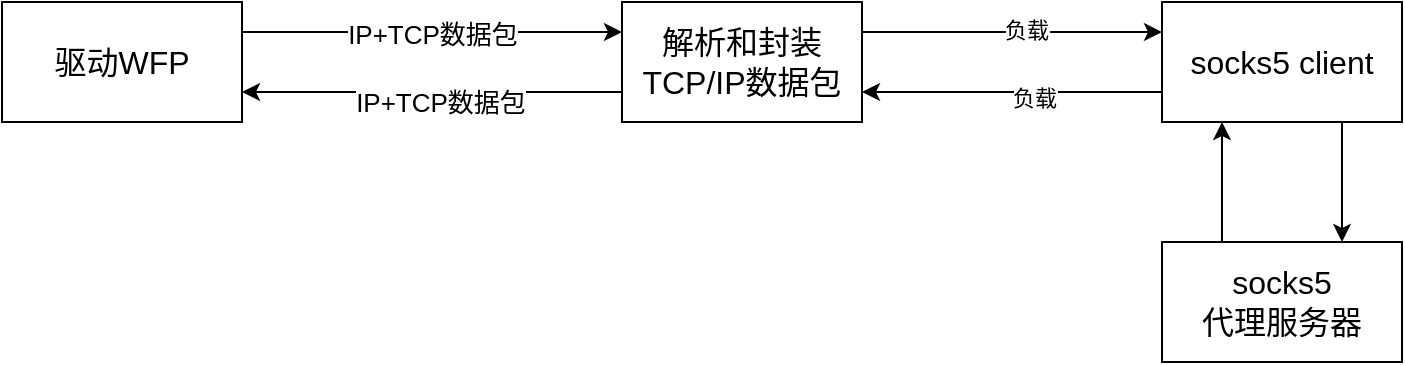 <mxfile version="24.9.2">
  <diagram name="第 1 页" id="jFM_bRkAo_Z9jXmtW7PE">
    <mxGraphModel dx="809" dy="527" grid="1" gridSize="10" guides="1" tooltips="1" connect="1" arrows="1" fold="1" page="1" pageScale="1" pageWidth="827" pageHeight="1169" math="0" shadow="0">
      <root>
        <mxCell id="0" />
        <mxCell id="1" parent="0" />
        <mxCell id="L1I-3VNPEpjBzNcU_K1i-1" value="驱动WFP" style="rounded=0;whiteSpace=wrap;html=1;fontSize=16;" parent="1" vertex="1">
          <mxGeometry x="50" y="140" width="120" height="60" as="geometry" />
        </mxCell>
        <mxCell id="L1I-3VNPEpjBzNcU_K1i-6" style="edgeStyle=orthogonalEdgeStyle;rounded=0;orthogonalLoop=1;jettySize=auto;html=1;exitX=1;exitY=0.25;exitDx=0;exitDy=0;entryX=0;entryY=0.25;entryDx=0;entryDy=0;" parent="1" source="L1I-3VNPEpjBzNcU_K1i-2" target="L1I-3VNPEpjBzNcU_K1i-3" edge="1">
          <mxGeometry relative="1" as="geometry" />
        </mxCell>
        <mxCell id="L1I-3VNPEpjBzNcU_K1i-7" value="负载" style="edgeLabel;html=1;align=center;verticalAlign=middle;resizable=0;points=[];" parent="L1I-3VNPEpjBzNcU_K1i-6" vertex="1" connectable="0">
          <mxGeometry x="0.093" y="1" relative="1" as="geometry">
            <mxPoint as="offset" />
          </mxGeometry>
        </mxCell>
        <mxCell id="L1I-3VNPEpjBzNcU_K1i-10" style="edgeStyle=orthogonalEdgeStyle;rounded=0;orthogonalLoop=1;jettySize=auto;html=1;exitX=0;exitY=0.75;exitDx=0;exitDy=0;entryX=1;entryY=0.75;entryDx=0;entryDy=0;" parent="1" source="L1I-3VNPEpjBzNcU_K1i-2" target="L1I-3VNPEpjBzNcU_K1i-1" edge="1">
          <mxGeometry relative="1" as="geometry" />
        </mxCell>
        <mxCell id="L1I-3VNPEpjBzNcU_K1i-12" value="IP+TCP数据包" style="edgeLabel;html=1;align=center;verticalAlign=middle;resizable=0;points=[];fontSize=13;" parent="L1I-3VNPEpjBzNcU_K1i-10" vertex="1" connectable="0">
          <mxGeometry x="-0.042" y="5" relative="1" as="geometry">
            <mxPoint as="offset" />
          </mxGeometry>
        </mxCell>
        <mxCell id="L1I-3VNPEpjBzNcU_K1i-2" value="解析和封装TCP/IP数据包" style="rounded=0;whiteSpace=wrap;html=1;fontSize=16;" parent="1" vertex="1">
          <mxGeometry x="360" y="140" width="120" height="60" as="geometry" />
        </mxCell>
        <mxCell id="L1I-3VNPEpjBzNcU_K1i-8" style="edgeStyle=orthogonalEdgeStyle;rounded=0;orthogonalLoop=1;jettySize=auto;html=1;exitX=0;exitY=0.75;exitDx=0;exitDy=0;entryX=1;entryY=0.75;entryDx=0;entryDy=0;" parent="1" source="L1I-3VNPEpjBzNcU_K1i-3" target="L1I-3VNPEpjBzNcU_K1i-2" edge="1">
          <mxGeometry relative="1" as="geometry" />
        </mxCell>
        <mxCell id="L1I-3VNPEpjBzNcU_K1i-9" value="负载" style="edgeLabel;html=1;align=center;verticalAlign=middle;resizable=0;points=[];" parent="L1I-3VNPEpjBzNcU_K1i-8" vertex="1" connectable="0">
          <mxGeometry x="-0.147" y="3" relative="1" as="geometry">
            <mxPoint as="offset" />
          </mxGeometry>
        </mxCell>
        <mxCell id="L1I-3VNPEpjBzNcU_K1i-14" style="edgeStyle=orthogonalEdgeStyle;rounded=0;orthogonalLoop=1;jettySize=auto;html=1;exitX=0.75;exitY=1;exitDx=0;exitDy=0;entryX=0.75;entryY=0;entryDx=0;entryDy=0;" parent="1" source="L1I-3VNPEpjBzNcU_K1i-3" target="L1I-3VNPEpjBzNcU_K1i-13" edge="1">
          <mxGeometry relative="1" as="geometry" />
        </mxCell>
        <mxCell id="L1I-3VNPEpjBzNcU_K1i-3" value="socks5 client" style="rounded=0;whiteSpace=wrap;html=1;fontSize=16;" parent="1" vertex="1">
          <mxGeometry x="630" y="140" width="120" height="60" as="geometry" />
        </mxCell>
        <mxCell id="L1I-3VNPEpjBzNcU_K1i-4" value="" style="endArrow=classic;html=1;rounded=0;exitX=1;exitY=0.25;exitDx=0;exitDy=0;entryX=0;entryY=0.25;entryDx=0;entryDy=0;" parent="1" source="L1I-3VNPEpjBzNcU_K1i-1" target="L1I-3VNPEpjBzNcU_K1i-2" edge="1">
          <mxGeometry width="50" height="50" relative="1" as="geometry">
            <mxPoint x="390" y="420" as="sourcePoint" />
            <mxPoint x="440" y="370" as="targetPoint" />
          </mxGeometry>
        </mxCell>
        <mxCell id="L1I-3VNPEpjBzNcU_K1i-5" value="IP+TCP数据包" style="edgeLabel;html=1;align=center;verticalAlign=middle;resizable=0;points=[];fontSize=13;" parent="L1I-3VNPEpjBzNcU_K1i-4" vertex="1" connectable="0">
          <mxGeometry y="-1" relative="1" as="geometry">
            <mxPoint as="offset" />
          </mxGeometry>
        </mxCell>
        <mxCell id="L1I-3VNPEpjBzNcU_K1i-15" style="edgeStyle=orthogonalEdgeStyle;rounded=0;orthogonalLoop=1;jettySize=auto;html=1;exitX=0.25;exitY=0;exitDx=0;exitDy=0;entryX=0.25;entryY=1;entryDx=0;entryDy=0;" parent="1" source="L1I-3VNPEpjBzNcU_K1i-13" target="L1I-3VNPEpjBzNcU_K1i-3" edge="1">
          <mxGeometry relative="1" as="geometry" />
        </mxCell>
        <mxCell id="L1I-3VNPEpjBzNcU_K1i-13" value="socks5&lt;div&gt;代理服务器&lt;/div&gt;" style="rounded=0;whiteSpace=wrap;html=1;fontSize=16;" parent="1" vertex="1">
          <mxGeometry x="630" y="260" width="120" height="60" as="geometry" />
        </mxCell>
      </root>
    </mxGraphModel>
  </diagram>
</mxfile>
